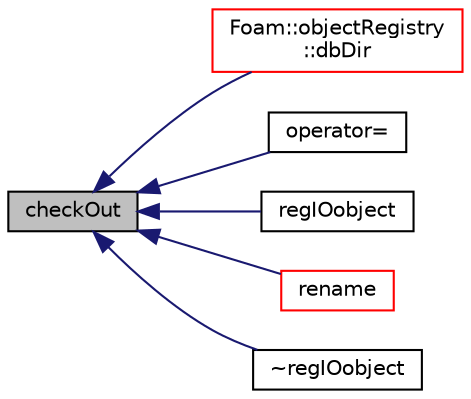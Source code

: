 digraph "checkOut"
{
  bgcolor="transparent";
  edge [fontname="Helvetica",fontsize="10",labelfontname="Helvetica",labelfontsize="10"];
  node [fontname="Helvetica",fontsize="10",shape=record];
  rankdir="LR";
  Node1 [label="checkOut",height=0.2,width=0.4,color="black", fillcolor="grey75", style="filled", fontcolor="black"];
  Node1 -> Node2 [dir="back",color="midnightblue",fontsize="10",style="solid",fontname="Helvetica"];
  Node2 [label="Foam::objectRegistry\l::dbDir",height=0.2,width=0.4,color="red",URL="$a01727.html#a67b30e5633d486ff299537406b0ca471",tooltip="Local directory path of this objectRegistry relative to the time. "];
  Node1 -> Node3 [dir="back",color="midnightblue",fontsize="10",style="solid",fontname="Helvetica"];
  Node3 [label="operator=",height=0.2,width=0.4,color="black",URL="$a02193.html#ac9ecd59b6004bc61b7616eeb020ec451"];
  Node1 -> Node4 [dir="back",color="midnightblue",fontsize="10",style="solid",fontname="Helvetica"];
  Node4 [label="regIOobject",height=0.2,width=0.4,color="black",URL="$a02193.html#a38f97aeb306bac8d84e1d3207303bc9b",tooltip="Construct as copy, transferring registry registration to copy. "];
  Node1 -> Node5 [dir="back",color="midnightblue",fontsize="10",style="solid",fontname="Helvetica"];
  Node5 [label="rename",height=0.2,width=0.4,color="red",URL="$a02193.html#af41376d1e0031e06613d5ce3c740cf7d",tooltip="Rename. "];
  Node1 -> Node6 [dir="back",color="midnightblue",fontsize="10",style="solid",fontname="Helvetica"];
  Node6 [label="~regIOobject",height=0.2,width=0.4,color="black",URL="$a02193.html#ad6fca8c2369351e6ab6ae3e084f08305",tooltip="Destructor. "];
}
